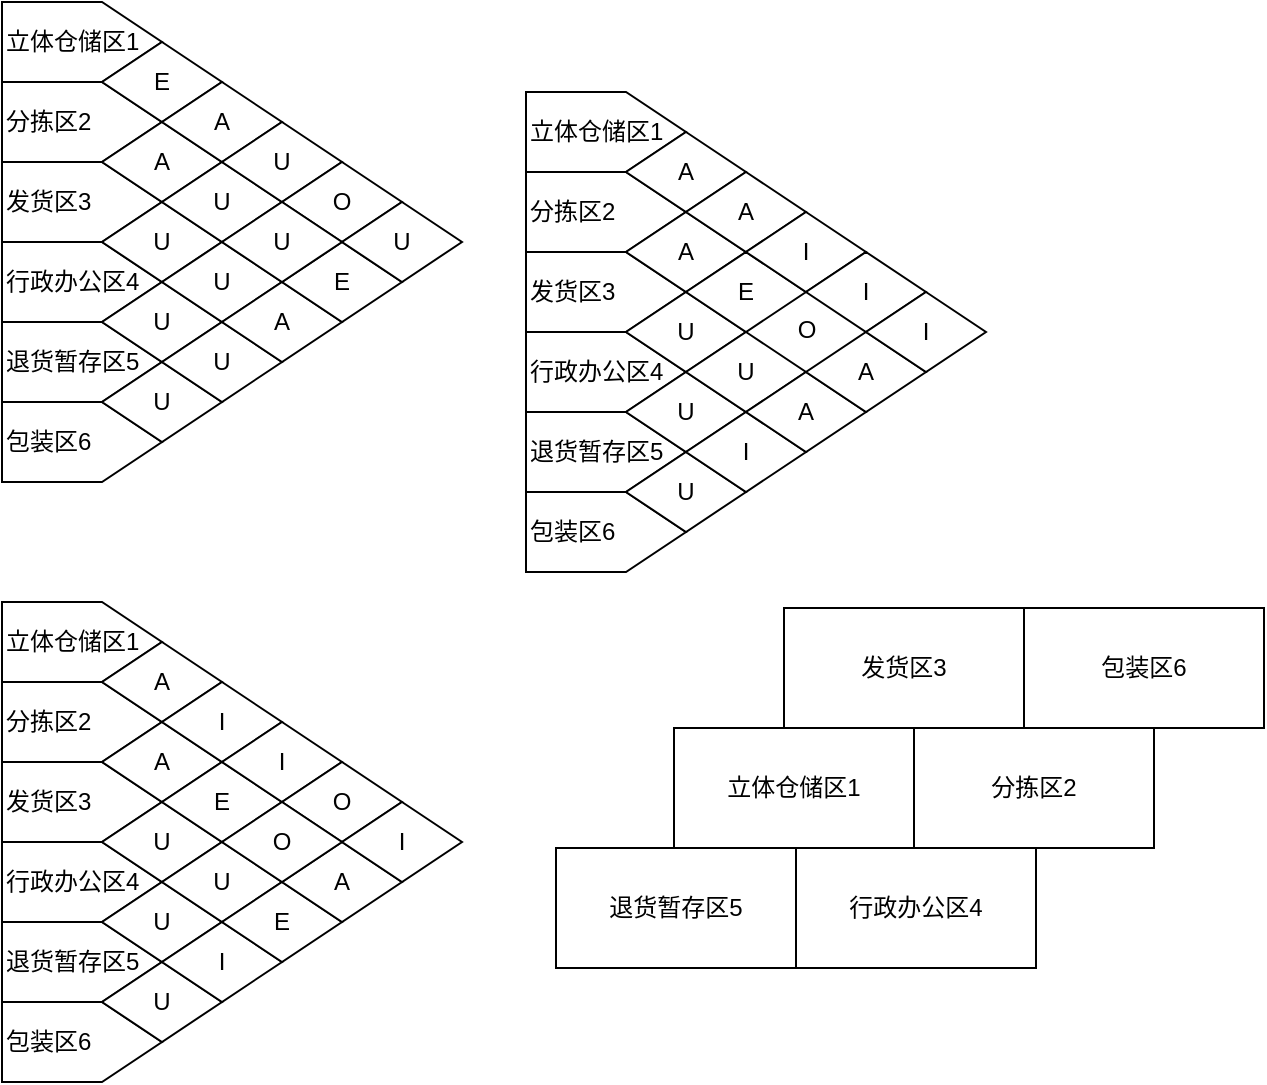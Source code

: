 <mxfile version="22.0.8" type="github">
  <diagram name="第 1 页" id="nqBYt8XRyRXi-smnCU_f">
    <mxGraphModel dx="417" dy="247" grid="0" gridSize="10" guides="1" tooltips="1" connect="1" arrows="1" fold="1" page="1" pageScale="1" pageWidth="827" pageHeight="1169" math="0" shadow="0">
      <root>
        <mxCell id="0" />
        <mxCell id="1" parent="0" />
        <mxCell id="IDTF2Mk35RaXu3-9uh4A-1" value="立体仓储区1" style="shape=offPageConnector;whiteSpace=wrap;html=1;direction=north;align=left;" vertex="1" parent="1">
          <mxGeometry x="140" y="240" width="80" height="40" as="geometry" />
        </mxCell>
        <mxCell id="IDTF2Mk35RaXu3-9uh4A-2" value="发货区3" style="shape=offPageConnector;whiteSpace=wrap;html=1;direction=north;align=left;" vertex="1" parent="1">
          <mxGeometry x="140" y="320" width="80" height="40" as="geometry" />
        </mxCell>
        <mxCell id="IDTF2Mk35RaXu3-9uh4A-3" value="行政办公区4" style="shape=offPageConnector;whiteSpace=wrap;html=1;direction=north;align=left;" vertex="1" parent="1">
          <mxGeometry x="140" y="360" width="80" height="40" as="geometry" />
        </mxCell>
        <mxCell id="IDTF2Mk35RaXu3-9uh4A-4" value="分拣区2" style="shape=offPageConnector;whiteSpace=wrap;html=1;direction=north;align=left;" vertex="1" parent="1">
          <mxGeometry x="140" y="280" width="80" height="40" as="geometry" />
        </mxCell>
        <mxCell id="IDTF2Mk35RaXu3-9uh4A-5" value="退货暂存区5" style="shape=offPageConnector;whiteSpace=wrap;html=1;direction=north;align=left;" vertex="1" parent="1">
          <mxGeometry x="140" y="400" width="80" height="40" as="geometry" />
        </mxCell>
        <mxCell id="IDTF2Mk35RaXu3-9uh4A-6" value="包装区6" style="shape=offPageConnector;whiteSpace=wrap;html=1;direction=north;align=left;" vertex="1" parent="1">
          <mxGeometry x="140" y="440" width="80" height="40" as="geometry" />
        </mxCell>
        <mxCell id="IDTF2Mk35RaXu3-9uh4A-19" value="E" style="rhombus;whiteSpace=wrap;html=1;" vertex="1" parent="1">
          <mxGeometry x="190" y="260" width="60" height="40" as="geometry" />
        </mxCell>
        <mxCell id="IDTF2Mk35RaXu3-9uh4A-20" value="A" style="rhombus;whiteSpace=wrap;html=1;" vertex="1" parent="1">
          <mxGeometry x="190" y="300" width="60" height="40" as="geometry" />
        </mxCell>
        <mxCell id="IDTF2Mk35RaXu3-9uh4A-21" value="U" style="rhombus;whiteSpace=wrap;html=1;" vertex="1" parent="1">
          <mxGeometry x="190" y="340" width="60" height="40" as="geometry" />
        </mxCell>
        <mxCell id="IDTF2Mk35RaXu3-9uh4A-22" value="U" style="rhombus;whiteSpace=wrap;html=1;" vertex="1" parent="1">
          <mxGeometry x="190" y="380" width="60" height="40" as="geometry" />
        </mxCell>
        <mxCell id="IDTF2Mk35RaXu3-9uh4A-23" value="U" style="rhombus;whiteSpace=wrap;html=1;" vertex="1" parent="1">
          <mxGeometry x="190" y="420" width="60" height="40" as="geometry" />
        </mxCell>
        <mxCell id="IDTF2Mk35RaXu3-9uh4A-25" value="A" style="rhombus;whiteSpace=wrap;html=1;" vertex="1" parent="1">
          <mxGeometry x="220" y="280" width="60" height="40" as="geometry" />
        </mxCell>
        <mxCell id="IDTF2Mk35RaXu3-9uh4A-26" value="U" style="rhombus;whiteSpace=wrap;html=1;" vertex="1" parent="1">
          <mxGeometry x="220" y="320" width="60" height="40" as="geometry" />
        </mxCell>
        <mxCell id="IDTF2Mk35RaXu3-9uh4A-27" value="U" style="rhombus;whiteSpace=wrap;html=1;" vertex="1" parent="1">
          <mxGeometry x="220" y="360" width="60" height="40" as="geometry" />
        </mxCell>
        <mxCell id="IDTF2Mk35RaXu3-9uh4A-28" value="U" style="rhombus;whiteSpace=wrap;html=1;" vertex="1" parent="1">
          <mxGeometry x="220" y="400" width="60" height="40" as="geometry" />
        </mxCell>
        <mxCell id="IDTF2Mk35RaXu3-9uh4A-31" value="U" style="rhombus;whiteSpace=wrap;html=1;" vertex="1" parent="1">
          <mxGeometry x="250" y="300" width="60" height="40" as="geometry" />
        </mxCell>
        <mxCell id="IDTF2Mk35RaXu3-9uh4A-33" value="A" style="rhombus;whiteSpace=wrap;html=1;" vertex="1" parent="1">
          <mxGeometry x="250" y="380" width="60" height="40" as="geometry" />
        </mxCell>
        <mxCell id="IDTF2Mk35RaXu3-9uh4A-37" value="O" style="rhombus;whiteSpace=wrap;html=1;" vertex="1" parent="1">
          <mxGeometry x="280" y="320" width="60" height="40" as="geometry" />
        </mxCell>
        <mxCell id="IDTF2Mk35RaXu3-9uh4A-38" value="E" style="rhombus;whiteSpace=wrap;html=1;" vertex="1" parent="1">
          <mxGeometry x="280" y="360" width="60" height="40" as="geometry" />
        </mxCell>
        <mxCell id="IDTF2Mk35RaXu3-9uh4A-43" value="U" style="rhombus;whiteSpace=wrap;html=1;" vertex="1" parent="1">
          <mxGeometry x="310" y="340" width="60" height="40" as="geometry" />
        </mxCell>
        <mxCell id="IDTF2Mk35RaXu3-9uh4A-44" value="立体仓储区1" style="shape=offPageConnector;whiteSpace=wrap;html=1;direction=north;align=left;" vertex="1" parent="1">
          <mxGeometry x="140" y="540" width="80" height="40" as="geometry" />
        </mxCell>
        <mxCell id="IDTF2Mk35RaXu3-9uh4A-45" value="发货区3" style="shape=offPageConnector;whiteSpace=wrap;html=1;direction=north;align=left;" vertex="1" parent="1">
          <mxGeometry x="140" y="620" width="80" height="40" as="geometry" />
        </mxCell>
        <mxCell id="IDTF2Mk35RaXu3-9uh4A-46" value="行政办公区4" style="shape=offPageConnector;whiteSpace=wrap;html=1;direction=north;align=left;" vertex="1" parent="1">
          <mxGeometry x="140" y="660" width="80" height="40" as="geometry" />
        </mxCell>
        <mxCell id="IDTF2Mk35RaXu3-9uh4A-47" value="分拣区2" style="shape=offPageConnector;whiteSpace=wrap;html=1;direction=north;align=left;" vertex="1" parent="1">
          <mxGeometry x="140" y="580" width="80" height="40" as="geometry" />
        </mxCell>
        <mxCell id="IDTF2Mk35RaXu3-9uh4A-48" value="退货暂存区5" style="shape=offPageConnector;whiteSpace=wrap;html=1;direction=north;align=left;" vertex="1" parent="1">
          <mxGeometry x="140" y="700" width="80" height="40" as="geometry" />
        </mxCell>
        <mxCell id="IDTF2Mk35RaXu3-9uh4A-49" value="包装区6" style="shape=offPageConnector;whiteSpace=wrap;html=1;direction=north;align=left;" vertex="1" parent="1">
          <mxGeometry x="140" y="740" width="80" height="40" as="geometry" />
        </mxCell>
        <mxCell id="IDTF2Mk35RaXu3-9uh4A-50" value="A" style="rhombus;whiteSpace=wrap;html=1;" vertex="1" parent="1">
          <mxGeometry x="190" y="560" width="60" height="40" as="geometry" />
        </mxCell>
        <mxCell id="IDTF2Mk35RaXu3-9uh4A-51" value="A" style="rhombus;whiteSpace=wrap;html=1;" vertex="1" parent="1">
          <mxGeometry x="190" y="600" width="60" height="40" as="geometry" />
        </mxCell>
        <mxCell id="IDTF2Mk35RaXu3-9uh4A-52" value="U" style="rhombus;whiteSpace=wrap;html=1;" vertex="1" parent="1">
          <mxGeometry x="190" y="640" width="60" height="40" as="geometry" />
        </mxCell>
        <mxCell id="IDTF2Mk35RaXu3-9uh4A-53" value="U" style="rhombus;whiteSpace=wrap;html=1;" vertex="1" parent="1">
          <mxGeometry x="190" y="680" width="60" height="40" as="geometry" />
        </mxCell>
        <mxCell id="IDTF2Mk35RaXu3-9uh4A-54" value="U" style="rhombus;whiteSpace=wrap;html=1;" vertex="1" parent="1">
          <mxGeometry x="190" y="720" width="60" height="40" as="geometry" />
        </mxCell>
        <mxCell id="IDTF2Mk35RaXu3-9uh4A-55" value="I" style="rhombus;whiteSpace=wrap;html=1;" vertex="1" parent="1">
          <mxGeometry x="220" y="580" width="60" height="40" as="geometry" />
        </mxCell>
        <mxCell id="IDTF2Mk35RaXu3-9uh4A-56" value="E" style="rhombus;whiteSpace=wrap;html=1;" vertex="1" parent="1">
          <mxGeometry x="220" y="620" width="60" height="40" as="geometry" />
        </mxCell>
        <mxCell id="IDTF2Mk35RaXu3-9uh4A-57" value="U" style="rhombus;whiteSpace=wrap;html=1;" vertex="1" parent="1">
          <mxGeometry x="220" y="660" width="60" height="40" as="geometry" />
        </mxCell>
        <mxCell id="IDTF2Mk35RaXu3-9uh4A-58" value="I" style="rhombus;whiteSpace=wrap;html=1;" vertex="1" parent="1">
          <mxGeometry x="220" y="700" width="60" height="40" as="geometry" />
        </mxCell>
        <mxCell id="IDTF2Mk35RaXu3-9uh4A-59" value="I" style="rhombus;whiteSpace=wrap;html=1;" vertex="1" parent="1">
          <mxGeometry x="250" y="600" width="60" height="40" as="geometry" />
        </mxCell>
        <mxCell id="IDTF2Mk35RaXu3-9uh4A-60" value="E" style="rhombus;whiteSpace=wrap;html=1;" vertex="1" parent="1">
          <mxGeometry x="250" y="680" width="60" height="40" as="geometry" />
        </mxCell>
        <mxCell id="IDTF2Mk35RaXu3-9uh4A-61" value="O" style="rhombus;whiteSpace=wrap;html=1;" vertex="1" parent="1">
          <mxGeometry x="280" y="620" width="60" height="40" as="geometry" />
        </mxCell>
        <mxCell id="IDTF2Mk35RaXu3-9uh4A-62" value="A" style="rhombus;whiteSpace=wrap;html=1;" vertex="1" parent="1">
          <mxGeometry x="280" y="660" width="60" height="40" as="geometry" />
        </mxCell>
        <mxCell id="IDTF2Mk35RaXu3-9uh4A-63" value="I" style="rhombus;whiteSpace=wrap;html=1;" vertex="1" parent="1">
          <mxGeometry x="310" y="640" width="60" height="40" as="geometry" />
        </mxCell>
        <mxCell id="IDTF2Mk35RaXu3-9uh4A-64" value="U" style="rhombus;whiteSpace=wrap;html=1;" vertex="1" parent="1">
          <mxGeometry x="250" y="340" width="60" height="40" as="geometry" />
        </mxCell>
        <mxCell id="IDTF2Mk35RaXu3-9uh4A-65" value="O" style="rhombus;whiteSpace=wrap;html=1;" vertex="1" parent="1">
          <mxGeometry x="250" y="640" width="60" height="40" as="geometry" />
        </mxCell>
        <mxCell id="IDTF2Mk35RaXu3-9uh4A-129" value="立体仓储区1" style="shape=offPageConnector;whiteSpace=wrap;html=1;direction=north;align=left;" vertex="1" parent="1">
          <mxGeometry x="402" y="285" width="80" height="40" as="geometry" />
        </mxCell>
        <mxCell id="IDTF2Mk35RaXu3-9uh4A-130" value="发货区3" style="shape=offPageConnector;whiteSpace=wrap;html=1;direction=north;align=left;" vertex="1" parent="1">
          <mxGeometry x="402" y="365" width="80" height="40" as="geometry" />
        </mxCell>
        <mxCell id="IDTF2Mk35RaXu3-9uh4A-131" value="行政办公区4" style="shape=offPageConnector;whiteSpace=wrap;html=1;direction=north;align=left;" vertex="1" parent="1">
          <mxGeometry x="402" y="405" width="80" height="40" as="geometry" />
        </mxCell>
        <mxCell id="IDTF2Mk35RaXu3-9uh4A-132" value="分拣区2" style="shape=offPageConnector;whiteSpace=wrap;html=1;direction=north;align=left;" vertex="1" parent="1">
          <mxGeometry x="402" y="325" width="80" height="40" as="geometry" />
        </mxCell>
        <mxCell id="IDTF2Mk35RaXu3-9uh4A-133" value="退货暂存区5" style="shape=offPageConnector;whiteSpace=wrap;html=1;direction=north;align=left;" vertex="1" parent="1">
          <mxGeometry x="402" y="445" width="80" height="40" as="geometry" />
        </mxCell>
        <mxCell id="IDTF2Mk35RaXu3-9uh4A-134" value="包装区6" style="shape=offPageConnector;whiteSpace=wrap;html=1;direction=north;align=left;" vertex="1" parent="1">
          <mxGeometry x="402" y="485" width="80" height="40" as="geometry" />
        </mxCell>
        <mxCell id="IDTF2Mk35RaXu3-9uh4A-135" value="A" style="rhombus;whiteSpace=wrap;html=1;" vertex="1" parent="1">
          <mxGeometry x="452" y="305" width="60" height="40" as="geometry" />
        </mxCell>
        <mxCell id="IDTF2Mk35RaXu3-9uh4A-136" value="A" style="rhombus;whiteSpace=wrap;html=1;" vertex="1" parent="1">
          <mxGeometry x="452" y="345" width="60" height="40" as="geometry" />
        </mxCell>
        <mxCell id="IDTF2Mk35RaXu3-9uh4A-137" value="U" style="rhombus;whiteSpace=wrap;html=1;" vertex="1" parent="1">
          <mxGeometry x="452" y="385" width="60" height="40" as="geometry" />
        </mxCell>
        <mxCell id="IDTF2Mk35RaXu3-9uh4A-138" value="U" style="rhombus;whiteSpace=wrap;html=1;" vertex="1" parent="1">
          <mxGeometry x="452" y="425" width="60" height="40" as="geometry" />
        </mxCell>
        <mxCell id="IDTF2Mk35RaXu3-9uh4A-139" value="U" style="rhombus;whiteSpace=wrap;html=1;" vertex="1" parent="1">
          <mxGeometry x="452" y="465" width="60" height="40" as="geometry" />
        </mxCell>
        <mxCell id="IDTF2Mk35RaXu3-9uh4A-140" value="A" style="rhombus;whiteSpace=wrap;html=1;" vertex="1" parent="1">
          <mxGeometry x="482" y="325" width="60" height="40" as="geometry" />
        </mxCell>
        <mxCell id="IDTF2Mk35RaXu3-9uh4A-141" value="E" style="rhombus;whiteSpace=wrap;html=1;" vertex="1" parent="1">
          <mxGeometry x="482" y="365" width="60" height="40" as="geometry" />
        </mxCell>
        <mxCell id="IDTF2Mk35RaXu3-9uh4A-142" value="U" style="rhombus;whiteSpace=wrap;html=1;" vertex="1" parent="1">
          <mxGeometry x="482" y="405" width="60" height="40" as="geometry" />
        </mxCell>
        <mxCell id="IDTF2Mk35RaXu3-9uh4A-143" value="I" style="rhombus;whiteSpace=wrap;html=1;" vertex="1" parent="1">
          <mxGeometry x="482" y="445" width="60" height="40" as="geometry" />
        </mxCell>
        <mxCell id="IDTF2Mk35RaXu3-9uh4A-144" value="I" style="rhombus;whiteSpace=wrap;html=1;" vertex="1" parent="1">
          <mxGeometry x="512" y="345" width="60" height="40" as="geometry" />
        </mxCell>
        <mxCell id="IDTF2Mk35RaXu3-9uh4A-145" value="A" style="rhombus;whiteSpace=wrap;html=1;" vertex="1" parent="1">
          <mxGeometry x="512" y="425" width="60" height="40" as="geometry" />
        </mxCell>
        <mxCell id="IDTF2Mk35RaXu3-9uh4A-146" value="I" style="rhombus;whiteSpace=wrap;html=1;" vertex="1" parent="1">
          <mxGeometry x="542" y="365" width="60" height="40" as="geometry" />
        </mxCell>
        <mxCell id="IDTF2Mk35RaXu3-9uh4A-147" value="A" style="rhombus;whiteSpace=wrap;html=1;" vertex="1" parent="1">
          <mxGeometry x="542" y="405" width="60" height="40" as="geometry" />
        </mxCell>
        <mxCell id="IDTF2Mk35RaXu3-9uh4A-148" value="I" style="rhombus;whiteSpace=wrap;html=1;" vertex="1" parent="1">
          <mxGeometry x="572" y="385" width="60" height="40" as="geometry" />
        </mxCell>
        <mxCell id="IDTF2Mk35RaXu3-9uh4A-149" value="O" style="text;html=1;align=center;verticalAlign=middle;resizable=0;points=[];autosize=1;strokeColor=none;fillColor=none;" vertex="1" parent="1">
          <mxGeometry x="528" y="391" width="27" height="26" as="geometry" />
        </mxCell>
        <mxCell id="IDTF2Mk35RaXu3-9uh4A-150" value="立体仓储区1" style="rounded=0;whiteSpace=wrap;html=1;" vertex="1" parent="1">
          <mxGeometry x="476" y="603" width="120" height="60" as="geometry" />
        </mxCell>
        <mxCell id="IDTF2Mk35RaXu3-9uh4A-151" value="分拣区2" style="rounded=0;whiteSpace=wrap;html=1;" vertex="1" parent="1">
          <mxGeometry x="596" y="603" width="120" height="60" as="geometry" />
        </mxCell>
        <mxCell id="IDTF2Mk35RaXu3-9uh4A-152" value="发货区3" style="rounded=0;whiteSpace=wrap;html=1;" vertex="1" parent="1">
          <mxGeometry x="531" y="543" width="120" height="60" as="geometry" />
        </mxCell>
        <mxCell id="IDTF2Mk35RaXu3-9uh4A-153" value="包装区6" style="rounded=0;whiteSpace=wrap;html=1;" vertex="1" parent="1">
          <mxGeometry x="651" y="543" width="120" height="60" as="geometry" />
        </mxCell>
        <mxCell id="IDTF2Mk35RaXu3-9uh4A-154" value="行政办公区4" style="rounded=0;whiteSpace=wrap;html=1;" vertex="1" parent="1">
          <mxGeometry x="537" y="663" width="120" height="60" as="geometry" />
        </mxCell>
        <mxCell id="IDTF2Mk35RaXu3-9uh4A-155" value="退货暂存区5" style="rounded=0;whiteSpace=wrap;html=1;" vertex="1" parent="1">
          <mxGeometry x="417" y="663" width="120" height="60" as="geometry" />
        </mxCell>
      </root>
    </mxGraphModel>
  </diagram>
</mxfile>
